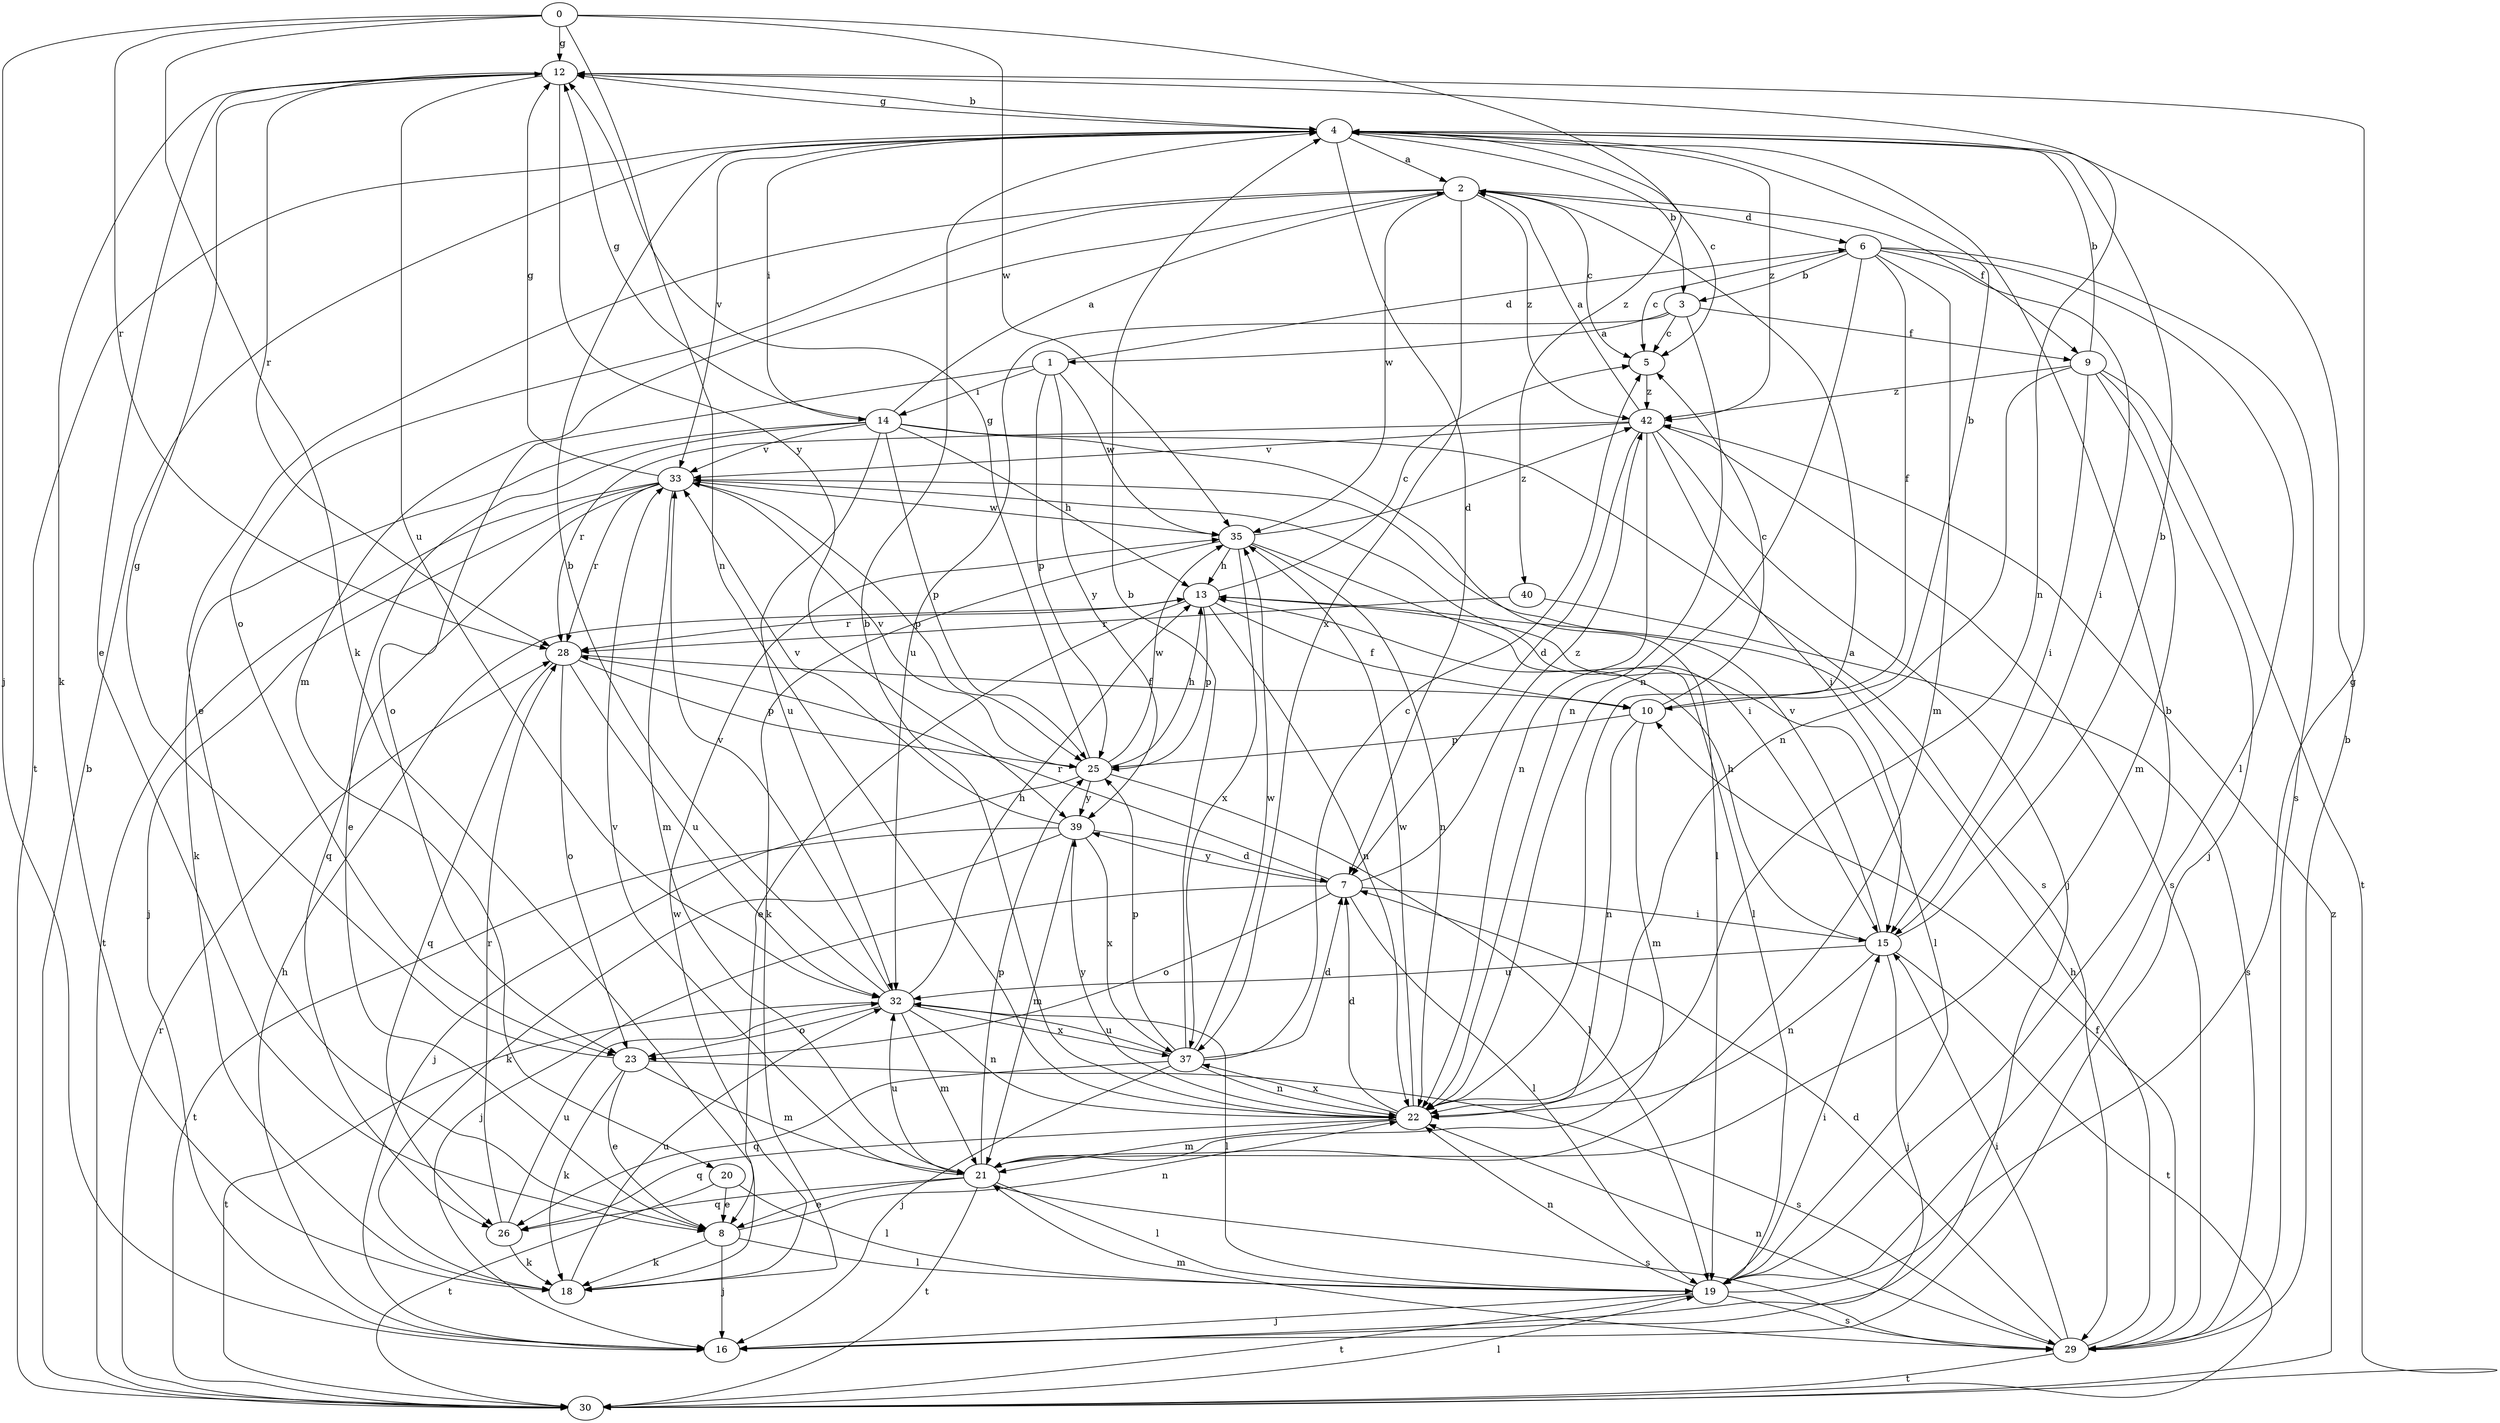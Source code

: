 strict digraph  {
0;
1;
2;
3;
4;
5;
6;
7;
8;
9;
10;
12;
13;
14;
15;
16;
18;
19;
20;
21;
22;
23;
25;
26;
28;
29;
30;
32;
33;
35;
37;
39;
40;
42;
0 -> 12  [label=g];
0 -> 16  [label=j];
0 -> 18  [label=k];
0 -> 22  [label=n];
0 -> 28  [label=r];
0 -> 35  [label=w];
0 -> 40  [label=z];
1 -> 6  [label=d];
1 -> 14  [label=i];
1 -> 23  [label=o];
1 -> 25  [label=p];
1 -> 35  [label=w];
1 -> 39  [label=y];
2 -> 5  [label=c];
2 -> 6  [label=d];
2 -> 8  [label=e];
2 -> 9  [label=f];
2 -> 20  [label=m];
2 -> 23  [label=o];
2 -> 35  [label=w];
2 -> 37  [label=x];
2 -> 42  [label=z];
3 -> 1  [label=a];
3 -> 5  [label=c];
3 -> 9  [label=f];
3 -> 22  [label=n];
3 -> 32  [label=u];
4 -> 2  [label=a];
4 -> 3  [label=b];
4 -> 5  [label=c];
4 -> 7  [label=d];
4 -> 12  [label=g];
4 -> 14  [label=i];
4 -> 30  [label=t];
4 -> 33  [label=v];
4 -> 42  [label=z];
5 -> 42  [label=z];
6 -> 3  [label=b];
6 -> 5  [label=c];
6 -> 10  [label=f];
6 -> 15  [label=i];
6 -> 19  [label=l];
6 -> 21  [label=m];
6 -> 22  [label=n];
6 -> 29  [label=s];
7 -> 15  [label=i];
7 -> 16  [label=j];
7 -> 19  [label=l];
7 -> 23  [label=o];
7 -> 28  [label=r];
7 -> 39  [label=y];
7 -> 42  [label=z];
8 -> 16  [label=j];
8 -> 18  [label=k];
8 -> 19  [label=l];
8 -> 22  [label=n];
9 -> 4  [label=b];
9 -> 15  [label=i];
9 -> 16  [label=j];
9 -> 21  [label=m];
9 -> 22  [label=n];
9 -> 30  [label=t];
9 -> 42  [label=z];
10 -> 4  [label=b];
10 -> 5  [label=c];
10 -> 21  [label=m];
10 -> 22  [label=n];
10 -> 25  [label=p];
12 -> 4  [label=b];
12 -> 8  [label=e];
12 -> 18  [label=k];
12 -> 22  [label=n];
12 -> 28  [label=r];
12 -> 32  [label=u];
12 -> 39  [label=y];
13 -> 5  [label=c];
13 -> 8  [label=e];
13 -> 10  [label=f];
13 -> 19  [label=l];
13 -> 22  [label=n];
13 -> 25  [label=p];
13 -> 28  [label=r];
14 -> 2  [label=a];
14 -> 8  [label=e];
14 -> 12  [label=g];
14 -> 13  [label=h];
14 -> 18  [label=k];
14 -> 19  [label=l];
14 -> 25  [label=p];
14 -> 29  [label=s];
14 -> 32  [label=u];
14 -> 33  [label=v];
15 -> 4  [label=b];
15 -> 13  [label=h];
15 -> 16  [label=j];
15 -> 22  [label=n];
15 -> 30  [label=t];
15 -> 32  [label=u];
15 -> 33  [label=v];
16 -> 13  [label=h];
18 -> 32  [label=u];
18 -> 35  [label=w];
19 -> 4  [label=b];
19 -> 12  [label=g];
19 -> 15  [label=i];
19 -> 16  [label=j];
19 -> 22  [label=n];
19 -> 29  [label=s];
19 -> 30  [label=t];
20 -> 8  [label=e];
20 -> 19  [label=l];
20 -> 30  [label=t];
21 -> 8  [label=e];
21 -> 19  [label=l];
21 -> 25  [label=p];
21 -> 26  [label=q];
21 -> 29  [label=s];
21 -> 30  [label=t];
21 -> 32  [label=u];
21 -> 33  [label=v];
22 -> 2  [label=a];
22 -> 4  [label=b];
22 -> 7  [label=d];
22 -> 21  [label=m];
22 -> 26  [label=q];
22 -> 35  [label=w];
22 -> 37  [label=x];
22 -> 39  [label=y];
23 -> 8  [label=e];
23 -> 12  [label=g];
23 -> 18  [label=k];
23 -> 21  [label=m];
23 -> 29  [label=s];
25 -> 12  [label=g];
25 -> 13  [label=h];
25 -> 16  [label=j];
25 -> 19  [label=l];
25 -> 33  [label=v];
25 -> 35  [label=w];
25 -> 39  [label=y];
26 -> 18  [label=k];
26 -> 28  [label=r];
26 -> 32  [label=u];
28 -> 10  [label=f];
28 -> 23  [label=o];
28 -> 25  [label=p];
28 -> 26  [label=q];
28 -> 32  [label=u];
29 -> 4  [label=b];
29 -> 7  [label=d];
29 -> 10  [label=f];
29 -> 13  [label=h];
29 -> 15  [label=i];
29 -> 21  [label=m];
29 -> 22  [label=n];
29 -> 30  [label=t];
30 -> 4  [label=b];
30 -> 19  [label=l];
30 -> 28  [label=r];
30 -> 42  [label=z];
32 -> 4  [label=b];
32 -> 13  [label=h];
32 -> 19  [label=l];
32 -> 21  [label=m];
32 -> 22  [label=n];
32 -> 23  [label=o];
32 -> 30  [label=t];
32 -> 33  [label=v];
32 -> 37  [label=x];
33 -> 12  [label=g];
33 -> 15  [label=i];
33 -> 16  [label=j];
33 -> 21  [label=m];
33 -> 25  [label=p];
33 -> 26  [label=q];
33 -> 28  [label=r];
33 -> 30  [label=t];
33 -> 35  [label=w];
35 -> 13  [label=h];
35 -> 18  [label=k];
35 -> 19  [label=l];
35 -> 22  [label=n];
35 -> 37  [label=x];
35 -> 42  [label=z];
37 -> 4  [label=b];
37 -> 5  [label=c];
37 -> 7  [label=d];
37 -> 16  [label=j];
37 -> 22  [label=n];
37 -> 25  [label=p];
37 -> 26  [label=q];
37 -> 32  [label=u];
37 -> 35  [label=w];
39 -> 7  [label=d];
39 -> 18  [label=k];
39 -> 21  [label=m];
39 -> 30  [label=t];
39 -> 33  [label=v];
39 -> 37  [label=x];
40 -> 28  [label=r];
40 -> 29  [label=s];
42 -> 2  [label=a];
42 -> 7  [label=d];
42 -> 15  [label=i];
42 -> 16  [label=j];
42 -> 22  [label=n];
42 -> 28  [label=r];
42 -> 29  [label=s];
42 -> 33  [label=v];
}
